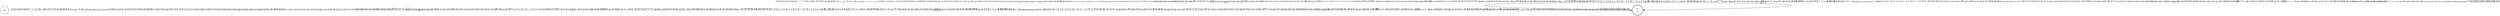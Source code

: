 digraph FFA {
rankdir=LR
node [shape=circle]
q0->q1 [label="[A-Za-zªµºÀ-ÖØ-öø-ˁˆ-ˑˠ-ˤˬˮͰ-ʹͶͷͺ-ͽͿΆΈ-ΊΌΎ-ΡΣ-ϵϷ-ҁҊ-ԯԱ-Ֆՙա-ևא-תװ-ײؠ-يٮٯٱ-ۓەۥۦۮۯۺ-ۼۿܐܒ-ܯݍ-ޥޱߊ-ߪߴߵߺࠀ-ࠕࠚࠤࠨࡀ-ࡘࢠ-ࢴऄ-हऽॐक़-ॡॱ-ঀঅ-ঌএঐও-নপ-রলশ-হঽৎড়ঢ়য়-ৡৰৱਅ-ਊਏਐਓ-ਨਪ-ਰਲਲ਼ਵਸ਼ਸਹਖ਼-ੜਫ਼ੲ-ੴઅ-ઍએ-ઑઓ-નપ-રલળવ-હઽૐૠૡૹଅ-ଌଏଐଓ-ନପ-ରଲଳଵ-ହଽଡ଼ଢ଼ୟ-ୡୱஃஅ-ஊஎ-ஐஒ-கஙசஜஞடணதந-பம-ஹௐఅ-ఌఎ-ఐఒ-నప-హఽౘ-ౚౠౡಅ-ಌಎ-ಐಒ-ನಪ-ಳವ-ಹಽೞೠೡೱೲഅ-ഌഎ-ഐഒ-ഺഽൎൟ-ൡൺ-ൿඅ-ඖක-නඳ-රලව-ෆก-ะาำเ-ๆກຂຄງຈຊຍດ-ທນ-ຟມ-ຣລວສຫອ-ະາຳຽເ-ໄໆໜ-ໟༀཀ-ཇཉ-ཬྈ-ྌက-ဪဿၐ-ၕၚ-ၝၡၥၦၮ-ၰၵ-ႁႎႠ-ჅჇჍა-ჺჼ-ቈቊ-ቍቐ-ቖቘቚ-ቝበ-ኈኊ-ኍነ-ኰኲ-ኵኸ-ኾዀዂ-ዅወ-ዖዘ-ጐጒ-ጕጘ-ፚᎀ-ᎏᎠ-Ᏽᏸ-ᏽᐁ-ᙬᙯ-ᙿᚁ-ᚚᚠ-ᛪᛱ-ᛸᜀ-ᜌᜎ-ᜑᜠ-ᜱᝀ-ᝑᝠ-ᝬᝮ-ᝰក-ឳៗៜᠠ-ᡷᢀ-ᢨᢪᢰ-ᣵᤀ-ᤞᥐ-ᥭᥰ-ᥴᦀ-ᦫᦰ-ᧉᨀ-ᨖᨠ-ᩔᪧᬅ-ᬳᭅ-ᭋᮃ-ᮠᮮᮯᮺ-ᯥᰀ-ᰣᱍ-ᱏᱚ-ᱽᳩ-ᳬᳮ-ᳱᳵᳶᴀ-ᶿḀ-ἕἘ-Ἕἠ-ὅὈ-Ὅὐ-ὗὙὛὝὟ-ώᾀ-ᾴᾶ-ᾼιῂ-ῄῆ-ῌῐ-ΐῖ-Ίῠ-Ῥῲ-ῴῶ-ῼⁱⁿₐ-ₜℂℇℊ-ℓℕℙ-ℝℤΩℨK-ℭℯ-ℹℼ-ℿⅅ-ⅉⅎↃↄⰀ-Ⱞⰰ-ⱞⱠ-ⳤⳫ-ⳮⳲⳳⴀ-ⴥⴧⴭⴰ-ⵧⵯⶀ-ⶖⶠ-ⶦⶨ-ⶮⶰ-ⶶⶸ-ⶾⷀ-ⷆⷈ-ⷎⷐ-ⷖⷘ-ⷞⸯ々〆〱-〵〻〼ぁ-ゖゝ-ゟァ-ヺー-ヿㄅ-ㄭㄱ-ㆎㆠ-ㆺㇰ-ㇿ㐀-䶵一-鿕ꀀ-ꒌꓐ-ꓽꔀ-ꘌꘐ-ꘟꘪꘫꙀ-ꙮꙿ-ꚝꚠ-ꛥꜗ-ꜟꜢ-ꞈꞋ-ꞭꞰ-ꞷꟷ-ꠁꠃ-ꠅꠇ-ꠊꠌ-ꠢꡀ-ꡳꢂ-ꢳꣲ-ꣷꣻꣽꤊ-ꤥꤰ-ꥆꥠ-ꥼꦄ-ꦲꧏꧠ-ꧤꧦ-ꧯꧺ-ꧾꨀ-ꨨꩀ-ꩂꩄ-ꩋꩠ-ꩶꩺꩾ-ꪯꪱꪵꪶꪹ-ꪽꫀꫂꫛ-ꫝꫠ-ꫪꫲ-ꫴꬁ-ꬆꬉ-ꬎꬑ-ꬖꬠ-ꬦꬨ-ꬮꬰ-ꭚꭜ-ꭥꭰ-ꯢ가-힣ힰ-ퟆퟋ-ퟻ豈-舘並-龎ﬀ-ﬆﬓ-ﬗיִײַ-ﬨשׁ-זּטּ-לּמּנּסּףּפּצּ-ﮱﯓ-ﴽﵐ-ﶏﶒ-ﷇﷰ-ﷻﹰ-ﹴﹶ-ﻼＡ-Ｚａ-ｚｦ-ﾾￂ-ￇￊ-ￏￒ-ￗￚ-ￜ𐀀-𐀋𐀍-𐀦𐀨-𐀺𐀼𐀽𐀿-𐁍𐁐-𐁝𐂀-𐃺𐊀-𐊜𐊠-𐋐𐌀-𐌟𐌰-𐍀𐍂-𐍉𐍐-𐍵𐎀-𐎝𐎠-𐏃𐏈-𐏏𐐀-𐒝𐔀-𐔧𐔰-𐕣𐘀-𐜶𐝀-𐝕𐝠-𐝧𐠀-𐠅𐠈𐠊-𐠵𐠷𐠸𐠼𐠿-𐡕𐡠-𐡶𐢀-𐢞𐣠-𐣲𐣴𐣵𐤀-𐤕𐤠-𐤹𐦀-𐦷𐦾𐦿𐨀𐨐-𐨓𐨕-𐨗𐨙-𐨳𐩠-𐩼𐪀-𐪜𐫀-𐫇𐫉-𐫤𐬀-𐬵𐭀-𐭕𐭠-𐭲𐮀-𐮑𐰀-𐱈𐲀-𐲲𐳀-𐳲𑀃-𑀷𑂃-𑂯𑃐-𑃨𑄃-𑄦𑅐-𑅲𑅶𑆃-𑆲𑇁-𑇄𑇚𑇜𑈀-𑈑𑈓-𑈫𑊀-𑊆𑊈𑊊-𑊍𑊏-𑊝𑊟-𑊨𑊰-𑋞𑌅-𑌌𑌏𑌐𑌓-𑌨𑌪-𑌰𑌲𑌳𑌵-𑌹𑌽𑍐𑍝-𑍡𑒀-𑒯𑓄𑓅𑓇𑖀-𑖮𑗘-𑗛𑘀-𑘯𑙄𑚀-𑚪𑜀-𑜙𑢠-𑣟𑣿𑫀-𑫸𒀀-𒎙𒒀-𒕃𓀀-𓐮𔐀-𔙆𖠀-𖨸𖩀-𖩞𖫐-𖫭𖬀-𖬯𖭀-𖭃𖭣-𖭷𖭽-𖮏𖼀-𖽄𖽐𖾓-𖾟𛀀𛀁𛰀-𛱪𛱰-𛱼𛲀-𛲈𛲐-𛲙𝐀-𝑔𝑖-𝒜𝒞𝒟𝒢𝒥𝒦𝒩-𝒬𝒮-𝒹𝒻𝒽-𝓃𝓅-𝔅𝔇-𝔊𝔍-𝔔𝔖-𝔜𝔞-𝔹𝔻-𝔾𝕀-𝕄𝕆𝕊-𝕐𝕒-𝚥𝚨-𝛀𝛂-𝛚𝛜-𝛺𝛼-𝜔𝜖-𝜴𝜶-𝝎𝝐-𝝮𝝰-𝞈𝞊-𝞨𝞪-𝟂𝟄-𝟋𞠀-𞣄𞸀-𞸃𞸅-𞸟𞸡𞸢𞸤𞸧𞸩-𞸲𞸴-𞸷𞸹𞸻𞹂𞹇𞹉𞹋𞹍-𞹏𞹑𞹒𞹔𞹗𞹙𞹛𞹝𞹟𞹡𞹢𞹤𞹧-𞹪𞹬-𞹲𞹴-𞹷𞹹-𞹼𞹾𞺀-𞺉𞺋-𞺛𞺡-𞺣𞺥-𞺩𞺫-𞺻𠀀-𪛖𪜀-𫜴𫝀-𫠝𫠠-𬺡丽-𪘀]"]
q1->q1 [label="[0-9A-Za-zªµºÀ-ÖØ-öø-ˁˆ-ˑˠ-ˤˬˮͰ-ʹͶͷͺ-ͽͿΆΈ-ΊΌΎ-ΡΣ-ϵϷ-ҁҊ-ԯԱ-Ֆՙա-ևא-תװ-ײؠ-ي٠-٩ٮٯٱ-ۓەۥۦۮ-ۼۿܐܒ-ܯݍ-ޥޱ߀-ߪߴߵߺࠀ-ࠕࠚࠤࠨࡀ-ࡘࢠ-ࢴऄ-हऽॐक़-ॡ०-९ॱ-ঀঅ-ঌএঐও-নপ-রলশ-হঽৎড়ঢ়য়-ৡ০-ৱਅ-ਊਏਐਓ-ਨਪ-ਰਲਲ਼ਵਸ਼ਸਹਖ਼-ੜਫ਼੦-੯ੲ-ੴઅ-ઍએ-ઑઓ-નપ-રલળવ-હઽૐૠૡ૦-૯ૹଅ-ଌଏଐଓ-ନପ-ରଲଳଵ-ହଽଡ଼ଢ଼ୟ-ୡ୦-୯ୱஃஅ-ஊஎ-ஐஒ-கஙசஜஞடணதந-பம-ஹௐ௦-௯అ-ఌఎ-ఐఒ-నప-హఽౘ-ౚౠౡ౦-౯ಅ-ಌಎ-ಐಒ-ನಪ-ಳವ-ಹಽೞೠೡ೦-೯ೱೲഅ-ഌഎ-ഐഒ-ഺഽൎൟ-ൡ൦-൯ൺ-ൿඅ-ඖක-නඳ-රලව-ෆ෦-෯ก-ะาำเ-ๆ๐-๙ກຂຄງຈຊຍດ-ທນ-ຟມ-ຣລວສຫອ-ະາຳຽເ-ໄໆ໐-໙ໜ-ໟༀ༠-༩ཀ-ཇཉ-ཬྈ-ྌက-ဪဿ-၉ၐ-ၕၚ-ၝၡၥၦၮ-ၰၵ-ႁႎ႐-႙Ⴀ-ჅჇჍა-ჺჼ-ቈቊ-ቍቐ-ቖቘቚ-ቝበ-ኈኊ-ኍነ-ኰኲ-ኵኸ-ኾዀዂ-ዅወ-ዖዘ-ጐጒ-ጕጘ-ፚᎀ-ᎏᎠ-Ᏽᏸ-ᏽᐁ-ᙬᙯ-ᙿᚁ-ᚚᚠ-ᛪᛱ-ᛸᜀ-ᜌᜎ-ᜑᜠ-ᜱᝀ-ᝑᝠ-ᝬᝮ-ᝰក-ឳៗៜ០-៩᠐-᠙ᠠ-ᡷᢀ-ᢨᢪᢰ-ᣵᤀ-ᤞ᥆-ᥭᥰ-ᥴᦀ-ᦫᦰ-ᧉ᧐-᧙ᨀ-ᨖᨠ-ᩔ᪀-᪉᪐-᪙ᪧᬅ-ᬳᭅ-ᭋ᭐-᭙ᮃ-ᮠᮮ-ᯥᰀ-ᰣ᱀-᱉ᱍ-ᱽᳩ-ᳬᳮ-ᳱᳵᳶᴀ-ᶿḀ-ἕἘ-Ἕἠ-ὅὈ-Ὅὐ-ὗὙὛὝὟ-ώᾀ-ᾴᾶ-ᾼιῂ-ῄῆ-ῌῐ-ΐῖ-Ίῠ-Ῥῲ-ῴῶ-ῼⁱⁿₐ-ₜℂℇℊ-ℓℕℙ-ℝℤΩℨK-ℭℯ-ℹℼ-ℿⅅ-ⅉⅎↃↄⰀ-Ⱞⰰ-ⱞⱠ-ⳤⳫ-ⳮⳲⳳⴀ-ⴥⴧⴭⴰ-ⵧⵯⶀ-ⶖⶠ-ⶦⶨ-ⶮⶰ-ⶶⶸ-ⶾⷀ-ⷆⷈ-ⷎⷐ-ⷖⷘ-ⷞⸯ々〆〱-〵〻〼ぁ-ゖゝ-ゟァ-ヺー-ヿㄅ-ㄭㄱ-ㆎㆠ-ㆺㇰ-ㇿ㐀-䶵一-鿕ꀀ-ꒌꓐ-ꓽꔀ-ꘌꘐ-ꘫꙀ-ꙮꙿ-ꚝꚠ-ꛥꜗ-ꜟꜢ-ꞈꞋ-ꞭꞰ-ꞷꟷ-ꠁꠃ-ꠅꠇ-ꠊꠌ-ꠢꡀ-ꡳꢂ-ꢳ꣐-꣙ꣲ-ꣷꣻꣽ꤀-ꤥꤰ-ꥆꥠ-ꥼꦄ-ꦲꧏ-꧙ꧠ-ꧤꧦ-ꧾꨀ-ꨨꩀ-ꩂꩄ-ꩋ꩐-꩙ꩠ-ꩶꩺꩾ-ꪯꪱꪵꪶꪹ-ꪽꫀꫂꫛ-ꫝꫠ-ꫪꫲ-ꫴꬁ-ꬆꬉ-ꬎꬑ-ꬖꬠ-ꬦꬨ-ꬮꬰ-ꭚꭜ-ꭥꭰ-ꯢ꯰-꯹가-힣ힰ-ퟆퟋ-ퟻ豈-舘並-龎ﬀ-ﬆﬓ-ﬗיִײַ-ﬨשׁ-זּטּ-לּמּנּסּףּפּצּ-ﮱﯓ-ﴽﵐ-ﶏﶒ-ﷇﷰ-ﷻﹰ-ﹴﹶ-ﻼ０-９Ａ-Ｚａ-ｚｦ-ﾾￂ-ￇￊ-ￏￒ-ￗￚ-ￜ𐀀-𐀋𐀍-𐀦𐀨-𐀺𐀼𐀽𐀿-𐁍𐁐-𐁝𐂀-𐃺𐊀-𐊜𐊠-𐋐𐌀-𐌟𐌰-𐍀𐍂-𐍉𐍐-𐍵𐎀-𐎝𐎠-𐏃𐏈-𐏏𐐀-𐒝𐒠-𐒩𐔀-𐔧𐔰-𐕣𐘀-𐜶𐝀-𐝕𐝠-𐝧𐠀-𐠅𐠈𐠊-𐠵𐠷𐠸𐠼𐠿-𐡕𐡠-𐡶𐢀-𐢞𐣠-𐣲𐣴𐣵𐤀-𐤕𐤠-𐤹𐦀-𐦷𐦾𐦿𐨀𐨐-𐨓𐨕-𐨗𐨙-𐨳𐩠-𐩼𐪀-𐪜𐫀-𐫇𐫉-𐫤𐬀-𐬵𐭀-𐭕𐭠-𐭲𐮀-𐮑𐰀-𐱈𐲀-𐲲𐳀-𐳲𑀃-𑀷𑁦-𑁯𑂃-𑂯𑃐-𑃨𑃰-𑃹𑄃-𑄦𑄶-𑄿𑅐-𑅲𑅶𑆃-𑆲𑇁-𑇄𑇐-𑇚𑇜𑈀-𑈑𑈓-𑈫𑊀-𑊆𑊈𑊊-𑊍𑊏-𑊝𑊟-𑊨𑊰-𑋞𑋰-𑋹𑌅-𑌌𑌏𑌐𑌓-𑌨𑌪-𑌰𑌲𑌳𑌵-𑌹𑌽𑍐𑍝-𑍡𑒀-𑒯𑓄𑓅𑓇𑓐-𑓙𑖀-𑖮𑗘-𑗛𑘀-𑘯𑙄𑙐-𑙙𑚀-𑚪𑛀-𑛉𑜀-𑜙𑜰-𑜹𑢠-𑣩𑣿𑫀-𑫸𒀀-𒎙𒒀-𒕃𓀀-𓐮𔐀-𔙆𖠀-𖨸𖩀-𖩞𖩠-𖩩𖫐-𖫭𖬀-𖬯𖭀-𖭃𖭐-𖭙𖭣-𖭷𖭽-𖮏𖼀-𖽄𖽐𖾓-𖾟𛀀𛀁𛰀-𛱪𛱰-𛱼𛲀-𛲈𛲐-𛲙𝐀-𝑔𝑖-𝒜𝒞𝒟𝒢𝒥𝒦𝒩-𝒬𝒮-𝒹𝒻𝒽-𝓃𝓅-𝔅𝔇-𝔊𝔍-𝔔𝔖-𝔜𝔞-𝔹𝔻-𝔾𝕀-𝕄𝕆𝕊-𝕐𝕒-𝚥𝚨-𝛀𝛂-𝛚𝛜-𝛺𝛼-𝜔𝜖-𝜴𝜶-𝝎𝝐-𝝮𝝰-𝞈𝞊-𝞨𝞪-𝟂𝟄-𝟋𝟎-𝟿𞠀-𞣄𞸀-𞸃𞸅-𞸟𞸡𞸢𞸤𞸧𞸩-𞸲𞸴-𞸷𞸹𞸻𞹂𞹇𞹉𞹋𞹍-𞹏𞹑𞹒𞹔𞹗𞹙𞹛𞹝𞹟𞹡𞹢𞹤𞹧-𞹪𞹬-𞹲𞹴-𞹷𞹹-𞹼𞹾𞺀-𞺉𞺋-𞺛𞺡-𞺣𞺥-𞺩𞺫-𞺻𠀀-𪛖𪜀-𫜴𫝀-𫠝𫠠-𬺡丽-𪘀]"]
q0 [label=<<TABLE BORDER="0"><TR><TD>q<SUB>0</SUB></TD></TR></TABLE>>]
q1 [label=<<TABLE BORDER="0"><TR><TD>q<SUB>1</SUB></TD></TR><TR><TD>6</TD></TR></TABLE>>,shape=doublecircle]
q1,q1 [shape=doublecircle]
}
